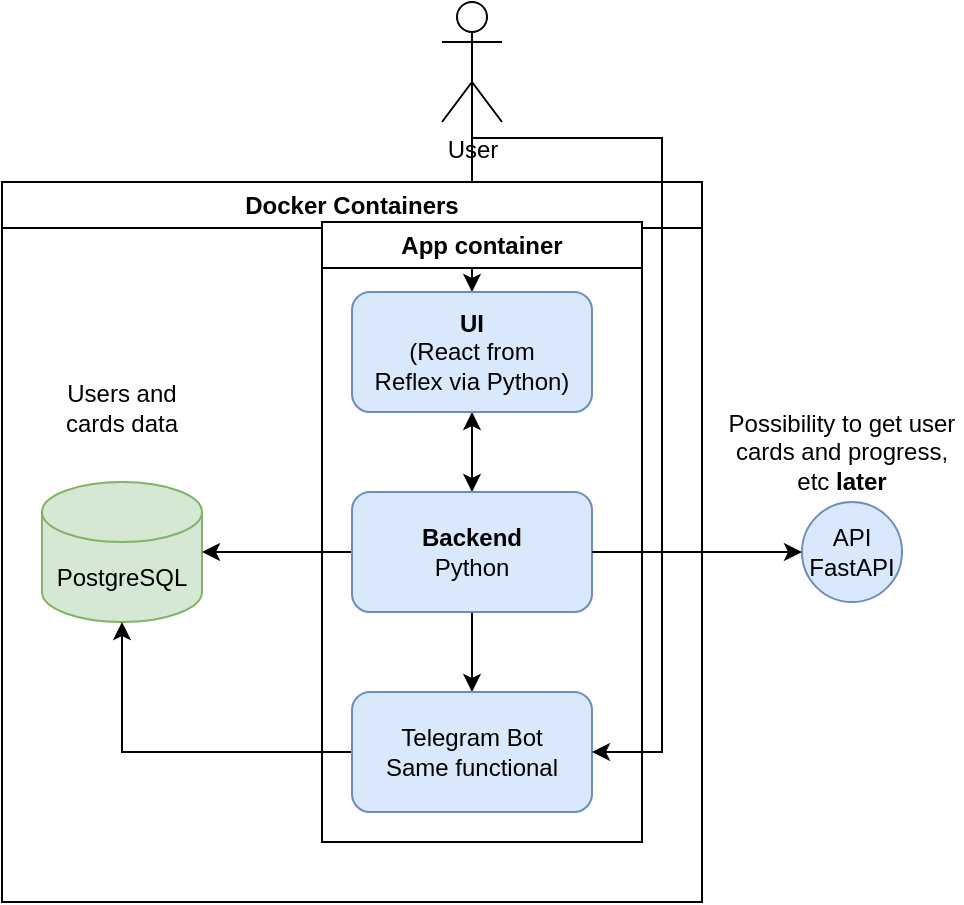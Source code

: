 <mxfile pages="2">
    <diagram name="L4" id="03omX5G-dWUTNkeUtrmn">
        <mxGraphModel dx="861" dy="676" grid="1" gridSize="10" guides="1" tooltips="1" connect="1" arrows="1" fold="1" page="1" pageScale="1" pageWidth="827" pageHeight="1169" math="0" shadow="0">
            <root>
                <mxCell id="0"/>
                <mxCell id="1" parent="0"/>
                <mxCell id="Ttj71I921m1o6EltkN6J-9" style="edgeStyle=orthogonalEdgeStyle;rounded=0;orthogonalLoop=1;jettySize=auto;html=1;entryX=0.5;entryY=0;entryDx=0;entryDy=0;" parent="1" source="Ttj71I921m1o6EltkN6J-1" target="Ttj71I921m1o6EltkN6J-8" edge="1">
                    <mxGeometry relative="1" as="geometry"/>
                </mxCell>
                <mxCell id="Ttj71I921m1o6EltkN6J-1" value="User" style="shape=umlActor;verticalLabelPosition=bottom;verticalAlign=top;html=1;outlineConnect=0;" parent="1" vertex="1">
                    <mxGeometry x="420" y="180" width="30" height="60" as="geometry"/>
                </mxCell>
                <mxCell id="Ttj71I921m1o6EltkN6J-5" value="Docker Containers" style="swimlane;whiteSpace=wrap;html=1;" parent="1" vertex="1">
                    <mxGeometry x="200" y="270" width="350" height="360" as="geometry"/>
                </mxCell>
                <mxCell id="Ttj71I921m1o6EltkN6J-21" value="App container" style="swimlane;whiteSpace=wrap;html=1;" parent="Ttj71I921m1o6EltkN6J-5" vertex="1">
                    <mxGeometry x="160" y="20" width="160" height="310" as="geometry"/>
                </mxCell>
                <mxCell id="Ttj71I921m1o6EltkN6J-6" value="PostgreSQL" style="shape=cylinder3;whiteSpace=wrap;html=1;boundedLbl=1;backgroundOutline=1;size=15;fillColor=#d5e8d4;strokeColor=#82b366;" parent="Ttj71I921m1o6EltkN6J-21" vertex="1">
                    <mxGeometry x="-140" y="130" width="80" height="70" as="geometry"/>
                </mxCell>
                <mxCell id="Ttj71I921m1o6EltkN6J-12" style="edgeStyle=orthogonalEdgeStyle;rounded=0;orthogonalLoop=1;jettySize=auto;html=1;entryX=1;entryY=0.5;entryDx=0;entryDy=0;entryPerimeter=0;" parent="Ttj71I921m1o6EltkN6J-21" source="Ttj71I921m1o6EltkN6J-10" target="Ttj71I921m1o6EltkN6J-6" edge="1">
                    <mxGeometry relative="1" as="geometry"/>
                </mxCell>
                <mxCell id="Ttj71I921m1o6EltkN6J-19" style="edgeStyle=orthogonalEdgeStyle;rounded=0;orthogonalLoop=1;jettySize=auto;html=1;entryX=0.5;entryY=1;entryDx=0;entryDy=0;entryPerimeter=0;" parent="Ttj71I921m1o6EltkN6J-21" source="Ttj71I921m1o6EltkN6J-17" target="Ttj71I921m1o6EltkN6J-6" edge="1">
                    <mxGeometry relative="1" as="geometry"/>
                </mxCell>
                <mxCell id="Ttj71I921m1o6EltkN6J-20" value="Users and cards data" style="text;html=1;align=center;verticalAlign=middle;whiteSpace=wrap;rounded=0;" parent="Ttj71I921m1o6EltkN6J-21" vertex="1">
                    <mxGeometry x="-140" y="60" width="80" height="65" as="geometry"/>
                </mxCell>
                <mxCell id="Ttj71I921m1o6EltkN6J-11" style="edgeStyle=orthogonalEdgeStyle;rounded=0;orthogonalLoop=1;jettySize=auto;html=1;exitX=0.5;exitY=1;exitDx=0;exitDy=0;entryX=0.5;entryY=0;entryDx=0;entryDy=0;startArrow=classic;startFill=1;" parent="Ttj71I921m1o6EltkN6J-21" source="Ttj71I921m1o6EltkN6J-8" target="Ttj71I921m1o6EltkN6J-10" edge="1">
                    <mxGeometry relative="1" as="geometry"/>
                </mxCell>
                <mxCell id="Ttj71I921m1o6EltkN6J-8" value="&lt;b&gt;UI&lt;/b&gt;&lt;br&gt;(React from Reflex&lt;span style=&quot;background-color: transparent; color: light-dark(rgb(0, 0, 0), rgb(255, 255, 255));&quot;&gt;&amp;nbsp;via Python)&lt;/span&gt;" style="rounded=1;whiteSpace=wrap;html=1;fillColor=#dae8fc;strokeColor=#6c8ebf;" parent="Ttj71I921m1o6EltkN6J-21" vertex="1">
                    <mxGeometry x="15" y="35" width="120" height="60" as="geometry"/>
                </mxCell>
                <mxCell id="Ttj71I921m1o6EltkN6J-18" value="" style="edgeStyle=orthogonalEdgeStyle;rounded=0;orthogonalLoop=1;jettySize=auto;html=1;" parent="Ttj71I921m1o6EltkN6J-21" source="Ttj71I921m1o6EltkN6J-10" target="Ttj71I921m1o6EltkN6J-17" edge="1">
                    <mxGeometry relative="1" as="geometry"/>
                </mxCell>
                <mxCell id="Ttj71I921m1o6EltkN6J-10" value="&lt;b&gt;Backend&lt;br&gt;&lt;/b&gt;Python" style="rounded=1;whiteSpace=wrap;html=1;fillColor=#dae8fc;strokeColor=#6c8ebf;" parent="Ttj71I921m1o6EltkN6J-21" vertex="1">
                    <mxGeometry x="15" y="135" width="120" height="60" as="geometry"/>
                </mxCell>
                <mxCell id="Ttj71I921m1o6EltkN6J-17" value="Telegram Bot&lt;br&gt;Same functional" style="whiteSpace=wrap;html=1;fillColor=#dae8fc;strokeColor=#6c8ebf;rounded=1;" parent="Ttj71I921m1o6EltkN6J-21" vertex="1">
                    <mxGeometry x="15" y="235" width="120" height="60" as="geometry"/>
                </mxCell>
                <mxCell id="Ttj71I921m1o6EltkN6J-14" value="API&lt;br&gt;FastAPI" style="ellipse;whiteSpace=wrap;html=1;fillColor=#dae8fc;strokeColor=#6c8ebf;rounded=1;" parent="Ttj71I921m1o6EltkN6J-21" vertex="1">
                    <mxGeometry x="240" y="140" width="50" height="50" as="geometry"/>
                </mxCell>
                <mxCell id="Ttj71I921m1o6EltkN6J-15" value="" style="edgeStyle=orthogonalEdgeStyle;rounded=0;orthogonalLoop=1;jettySize=auto;html=1;" parent="Ttj71I921m1o6EltkN6J-21" source="Ttj71I921m1o6EltkN6J-10" target="Ttj71I921m1o6EltkN6J-14" edge="1">
                    <mxGeometry relative="1" as="geometry"/>
                </mxCell>
                <mxCell id="Ttj71I921m1o6EltkN6J-16" value="Possibility to get user cards and progress, etc &lt;b&gt;later&lt;/b&gt;" style="text;html=1;align=center;verticalAlign=middle;whiteSpace=wrap;rounded=0;" parent="Ttj71I921m1o6EltkN6J-21" vertex="1">
                    <mxGeometry x="200" y="90" width="120" height="50" as="geometry"/>
                </mxCell>
                <mxCell id="Ttj71I921m1o6EltkN6J-27" style="edgeStyle=orthogonalEdgeStyle;rounded=0;orthogonalLoop=1;jettySize=auto;html=1;entryX=1;entryY=0.5;entryDx=0;entryDy=0;exitX=0.5;exitY=0.5;exitDx=0;exitDy=0;exitPerimeter=0;" parent="1" source="Ttj71I921m1o6EltkN6J-1" target="Ttj71I921m1o6EltkN6J-17" edge="1">
                    <mxGeometry relative="1" as="geometry">
                        <mxPoint x="390" y="247.48" as="sourcePoint"/>
                        <mxPoint x="330" y="562.48" as="targetPoint"/>
                        <Array as="points">
                            <mxPoint x="435" y="248"/>
                            <mxPoint x="530" y="248"/>
                            <mxPoint x="530" y="555"/>
                        </Array>
                    </mxGeometry>
                </mxCell>
            </root>
        </mxGraphModel>
    </diagram>
    <diagram id="Oyd7gSJtE3NgJl-au38i" name="L3">
        <mxGraphModel dx="861" dy="676" grid="1" gridSize="10" guides="1" tooltips="1" connect="1" arrows="1" fold="1" page="1" pageScale="1" pageWidth="827" pageHeight="1169" math="0" shadow="0">
            <root>
                <mxCell id="0"/>
                <mxCell id="1" parent="0"/>
                <mxCell id="cyjq95EcrwjsT0pamEnu-28" value="&lt;b&gt;&lt;font&gt;PostgreSQL&lt;br&gt;(version control via alembic)&lt;/font&gt;&lt;/b&gt;" style="swimlane;whiteSpace=wrap;html=1;fillColor=#d5e8d4;strokeColor=#82b366;startSize=30;" parent="1" vertex="1">
                    <mxGeometry x="40" y="440" width="310" height="240" as="geometry"/>
                </mxCell>
                <mxCell id="cyjq95EcrwjsT0pamEnu-34" style="edgeStyle=orthogonalEdgeStyle;rounded=0;orthogonalLoop=1;jettySize=auto;html=1;entryX=0;entryY=0.5;entryDx=0;entryDy=0;" parent="cyjq95EcrwjsT0pamEnu-28" source="cyjq95EcrwjsT0pamEnu-30" target="cyjq95EcrwjsT0pamEnu-32" edge="1">
                    <mxGeometry relative="1" as="geometry"/>
                </mxCell>
                <mxCell id="cyjq95EcrwjsT0pamEnu-30" value="Table users&lt;br&gt;(&lt;span style=&quot;text-wrap-mode: nowrap;&quot;&gt;Contain users with&lt;/span&gt;&lt;br style=&quot;text-wrap-mode: nowrap;&quot;&gt;&lt;span style=&quot;text-wrap-mode: nowrap;&quot;&gt;their data)&lt;/span&gt;" style="whiteSpace=wrap;html=1;" parent="cyjq95EcrwjsT0pamEnu-28" vertex="1">
                    <mxGeometry x="20" y="40" width="120" height="60" as="geometry"/>
                </mxCell>
                <mxCell id="cyjq95EcrwjsT0pamEnu-35" style="edgeStyle=orthogonalEdgeStyle;rounded=0;orthogonalLoop=1;jettySize=auto;html=1;entryX=0;entryY=0.5;entryDx=0;entryDy=0;" parent="cyjq95EcrwjsT0pamEnu-28" source="cyjq95EcrwjsT0pamEnu-31" target="cyjq95EcrwjsT0pamEnu-32" edge="1">
                    <mxGeometry relative="1" as="geometry"/>
                </mxCell>
                <mxCell id="cyjq95EcrwjsT0pamEnu-31" value="Table cards&lt;br&gt;(contains unique cards making by any user)" style="whiteSpace=wrap;html=1;" parent="cyjq95EcrwjsT0pamEnu-28" vertex="1">
                    <mxGeometry x="20" y="160" width="120" height="60" as="geometry"/>
                </mxCell>
                <mxCell id="cyjq95EcrwjsT0pamEnu-32" value="Table user_cards&lt;div&gt;(which users can have acces to which cards)&lt;/div&gt;" style="whiteSpace=wrap;html=1;" parent="cyjq95EcrwjsT0pamEnu-28" vertex="1">
                    <mxGeometry x="180" y="100" width="120" height="60" as="geometry"/>
                </mxCell>
                <mxCell id="twYmvOBTrzwDN3wkfmwH-2" value="&lt;b&gt;UI&lt;/b&gt;&lt;br style=&quot;font-weight: 400;&quot;&gt;&lt;span style=&quot;font-weight: 400;&quot;&gt;(React from Reflex&lt;/span&gt;&lt;span style=&quot;color: light-dark(rgb(0, 0, 0), rgb(255, 255, 255)); font-weight: 400; background-color: transparent;&quot;&gt;&amp;nbsp;via Python)&lt;/span&gt;" style="swimlane;whiteSpace=wrap;html=1;fillColor=#fff2cc;strokeColor=#d6b656;startSize=30;" parent="1" vertex="1">
                    <mxGeometry x="40" y="80" width="730" height="330" as="geometry"/>
                </mxCell>
                <mxCell id="twYmvOBTrzwDN3wkfmwH-11" style="edgeStyle=orthogonalEdgeStyle;rounded=0;orthogonalLoop=1;jettySize=auto;html=1;entryX=0.25;entryY=0;entryDx=0;entryDy=0;" parent="twYmvOBTrzwDN3wkfmwH-2" source="twYmvOBTrzwDN3wkfmwH-3" target="twYmvOBTrzwDN3wkfmwH-10" edge="1">
                    <mxGeometry relative="1" as="geometry"/>
                </mxCell>
                <mxCell id="twYmvOBTrzwDN3wkfmwH-3" value="Main page" style="whiteSpace=wrap;html=1;" parent="twYmvOBTrzwDN3wkfmwH-2" vertex="1">
                    <mxGeometry x="65" y="52.5" width="120" height="40" as="geometry"/>
                </mxCell>
                <mxCell id="twYmvOBTrzwDN3wkfmwH-4" value="Registration page" style="whiteSpace=wrap;html=1;" parent="twYmvOBTrzwDN3wkfmwH-2" vertex="1">
                    <mxGeometry x="530" y="52.5" width="120" height="40" as="geometry"/>
                </mxCell>
                <mxCell id="twYmvOBTrzwDN3wkfmwH-6" value="" style="endArrow=classic;startArrow=classic;html=1;rounded=0;entryX=0;entryY=0.5;entryDx=0;entryDy=0;exitX=1;exitY=0.5;exitDx=0;exitDy=0;" parent="twYmvOBTrzwDN3wkfmwH-2" source="twYmvOBTrzwDN3wkfmwH-53" target="twYmvOBTrzwDN3wkfmwH-4" edge="1">
                    <mxGeometry width="50" height="50" relative="1" as="geometry">
                        <mxPoint x="65" y="402.5" as="sourcePoint"/>
                        <mxPoint x="115" y="352.5" as="targetPoint"/>
                    </mxGeometry>
                </mxCell>
                <mxCell id="twYmvOBTrzwDN3wkfmwH-10" value="Cards Section" style="swimlane;whiteSpace=wrap;html=1;" parent="twYmvOBTrzwDN3wkfmwH-2" vertex="1">
                    <mxGeometry x="10" y="130" width="270" height="190" as="geometry"/>
                </mxCell>
                <mxCell id="twYmvOBTrzwDN3wkfmwH-12" value="Create cards" style="whiteSpace=wrap;html=1;" parent="twYmvOBTrzwDN3wkfmwH-10" vertex="1">
                    <mxGeometry x="5" y="30" width="120" height="40" as="geometry"/>
                </mxCell>
                <mxCell id="twYmvOBTrzwDN3wkfmwH-13" value="Learn cards" style="whiteSpace=wrap;html=1;" parent="twYmvOBTrzwDN3wkfmwH-10" vertex="1">
                    <mxGeometry x="140" y="30" width="120" height="40" as="geometry"/>
                </mxCell>
                <mxCell id="twYmvOBTrzwDN3wkfmwH-17" value="Delete cards" style="whiteSpace=wrap;html=1;" parent="twYmvOBTrzwDN3wkfmwH-10" vertex="1">
                    <mxGeometry x="5" y="80" width="120" height="40" as="geometry"/>
                </mxCell>
                <mxCell id="twYmvOBTrzwDN3wkfmwH-27" value="Update Cards" style="whiteSpace=wrap;html=1;" parent="twYmvOBTrzwDN3wkfmwH-10" vertex="1">
                    <mxGeometry x="140" y="80" width="120" height="40" as="geometry"/>
                </mxCell>
                <mxCell id="twYmvOBTrzwDN3wkfmwH-28" value="Share cards" style="whiteSpace=wrap;html=1;" parent="twYmvOBTrzwDN3wkfmwH-10" vertex="1">
                    <mxGeometry x="5" y="130" width="120" height="40" as="geometry"/>
                </mxCell>
                <mxCell id="twYmvOBTrzwDN3wkfmwH-31" value="Learn cards Section" style="swimlane;whiteSpace=wrap;html=1;" parent="twYmvOBTrzwDN3wkfmwH-2" vertex="1">
                    <mxGeometry x="440" y="130" width="270" height="190" as="geometry"/>
                </mxCell>
                <mxCell id="twYmvOBTrzwDN3wkfmwH-32" value="Green button &quot;Right&quot;" style="whiteSpace=wrap;html=1;" parent="twYmvOBTrzwDN3wkfmwH-31" vertex="1">
                    <mxGeometry x="10" y="30" width="120" height="40" as="geometry"/>
                </mxCell>
                <mxCell id="twYmvOBTrzwDN3wkfmwH-33" value="Red button &quot;Wrong&quot;" style="whiteSpace=wrap;html=1;" parent="twYmvOBTrzwDN3wkfmwH-31" vertex="1">
                    <mxGeometry x="140" y="30" width="120" height="40" as="geometry"/>
                </mxCell>
                <mxCell id="twYmvOBTrzwDN3wkfmwH-35" value="First side - question text or smt like" style="whiteSpace=wrap;html=1;" parent="twYmvOBTrzwDN3wkfmwH-31" vertex="1">
                    <mxGeometry x="10" y="80" width="120" height="40" as="geometry"/>
                </mxCell>
                <mxCell id="twYmvOBTrzwDN3wkfmwH-36" value="Answer side - answer text or smt like (code part)" style="whiteSpace=wrap;html=1;" parent="twYmvOBTrzwDN3wkfmwH-31" vertex="1">
                    <mxGeometry x="140" y="80" width="120" height="40" as="geometry"/>
                </mxCell>
                <mxCell id="twYmvOBTrzwDN3wkfmwH-53" value="Login page" style="whiteSpace=wrap;html=1;" parent="twYmvOBTrzwDN3wkfmwH-2" vertex="1">
                    <mxGeometry x="300" y="52.5" width="120" height="40" as="geometry"/>
                </mxCell>
                <mxCell id="twYmvOBTrzwDN3wkfmwH-55" value="" style="endArrow=classic;startArrow=classic;html=1;rounded=0;entryX=0;entryY=0.5;entryDx=0;entryDy=0;exitX=1;exitY=0.5;exitDx=0;exitDy=0;" parent="twYmvOBTrzwDN3wkfmwH-2" source="twYmvOBTrzwDN3wkfmwH-3" target="twYmvOBTrzwDN3wkfmwH-53" edge="1">
                    <mxGeometry width="50" height="50" relative="1" as="geometry">
                        <mxPoint x="210" y="80" as="sourcePoint"/>
                        <mxPoint x="245" y="80" as="targetPoint"/>
                    </mxGeometry>
                </mxCell>
                <mxCell id="twYmvOBTrzwDN3wkfmwH-56" style="edgeStyle=orthogonalEdgeStyle;rounded=0;orthogonalLoop=1;jettySize=auto;html=1;entryX=0;entryY=0.5;entryDx=0;entryDy=0;" parent="twYmvOBTrzwDN3wkfmwH-2" source="twYmvOBTrzwDN3wkfmwH-13" target="twYmvOBTrzwDN3wkfmwH-31" edge="1">
                    <mxGeometry relative="1" as="geometry"/>
                </mxCell>
                <mxCell id="GR9JMVrX0rzSyY-dZick-2" value="&lt;b style=&quot;color: rgb(63, 63, 63); scrollbar-color: rgb(226, 226, 226) rgb(251, 251, 251);&quot;&gt;Backend&lt;br style=&quot;color: rgb(63, 63, 63); scrollbar-color: rgb(226, 226, 226) rgb(251, 251, 251);&quot;&gt;&lt;/b&gt;&lt;span style=&quot;color: rgb(0, 0, 0); font-weight: 400;&quot;&gt;Python&lt;/span&gt;" style="swimlane;whiteSpace=wrap;html=1;fillColor=#e1d5e7;strokeColor=#9673a6;startSize=30;" vertex="1" parent="1">
                    <mxGeometry x="370" y="440" width="400" height="240" as="geometry"/>
                </mxCell>
                <mxCell id="GR9JMVrX0rzSyY-dZick-3" value="Linters, pre-commit" style="whiteSpace=wrap;html=1;" vertex="1" parent="GR9JMVrX0rzSyY-dZick-2">
                    <mxGeometry x="10" y="40" width="120" height="40" as="geometry"/>
                </mxCell>
                <mxCell id="GR9JMVrX0rzSyY-dZick-4" value="python 3.10" style="whiteSpace=wrap;html=1;" vertex="1" parent="GR9JMVrX0rzSyY-dZick-2">
                    <mxGeometry x="140" y="40" width="120" height="40" as="geometry"/>
                </mxCell>
                <mxCell id="GR9JMVrX0rzSyY-dZick-5" value="FastApi" style="whiteSpace=wrap;html=1;" vertex="1" parent="GR9JMVrX0rzSyY-dZick-2">
                    <mxGeometry x="270" y="40" width="120" height="40" as="geometry"/>
                </mxCell>
                <mxCell id="GR9JMVrX0rzSyY-dZick-6" value="Linters, pre-commit" style="whiteSpace=wrap;html=1;" vertex="1" parent="GR9JMVrX0rzSyY-dZick-2">
                    <mxGeometry x="10" y="105" width="120" height="40" as="geometry"/>
                </mxCell>
                <mxCell id="GR9JMVrX0rzSyY-dZick-7" value="Reflex" style="whiteSpace=wrap;html=1;" vertex="1" parent="GR9JMVrX0rzSyY-dZick-2">
                    <mxGeometry x="140" y="105" width="120" height="40" as="geometry"/>
                </mxCell>
                <mxCell id="GR9JMVrX0rzSyY-dZick-9" value="Telegram bot via aiogram" style="whiteSpace=wrap;html=1;" vertex="1" parent="GR9JMVrX0rzSyY-dZick-2">
                    <mxGeometry x="270" y="105" width="120" height="40" as="geometry"/>
                </mxCell>
            </root>
        </mxGraphModel>
    </diagram>
</mxfile>